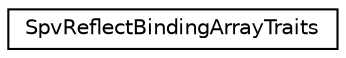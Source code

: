 digraph "Graphical Class Hierarchy"
{
 // LATEX_PDF_SIZE
  edge [fontname="Helvetica",fontsize="10",labelfontname="Helvetica",labelfontsize="10"];
  node [fontname="Helvetica",fontsize="10",shape=record];
  rankdir="LR";
  Node0 [label="SpvReflectBindingArrayTraits",height=0.2,width=0.4,color="black", fillcolor="white", style="filled",URL="$dd/d98/struct_spv_reflect_binding_array_traits.htm",tooltip=" "];
}
